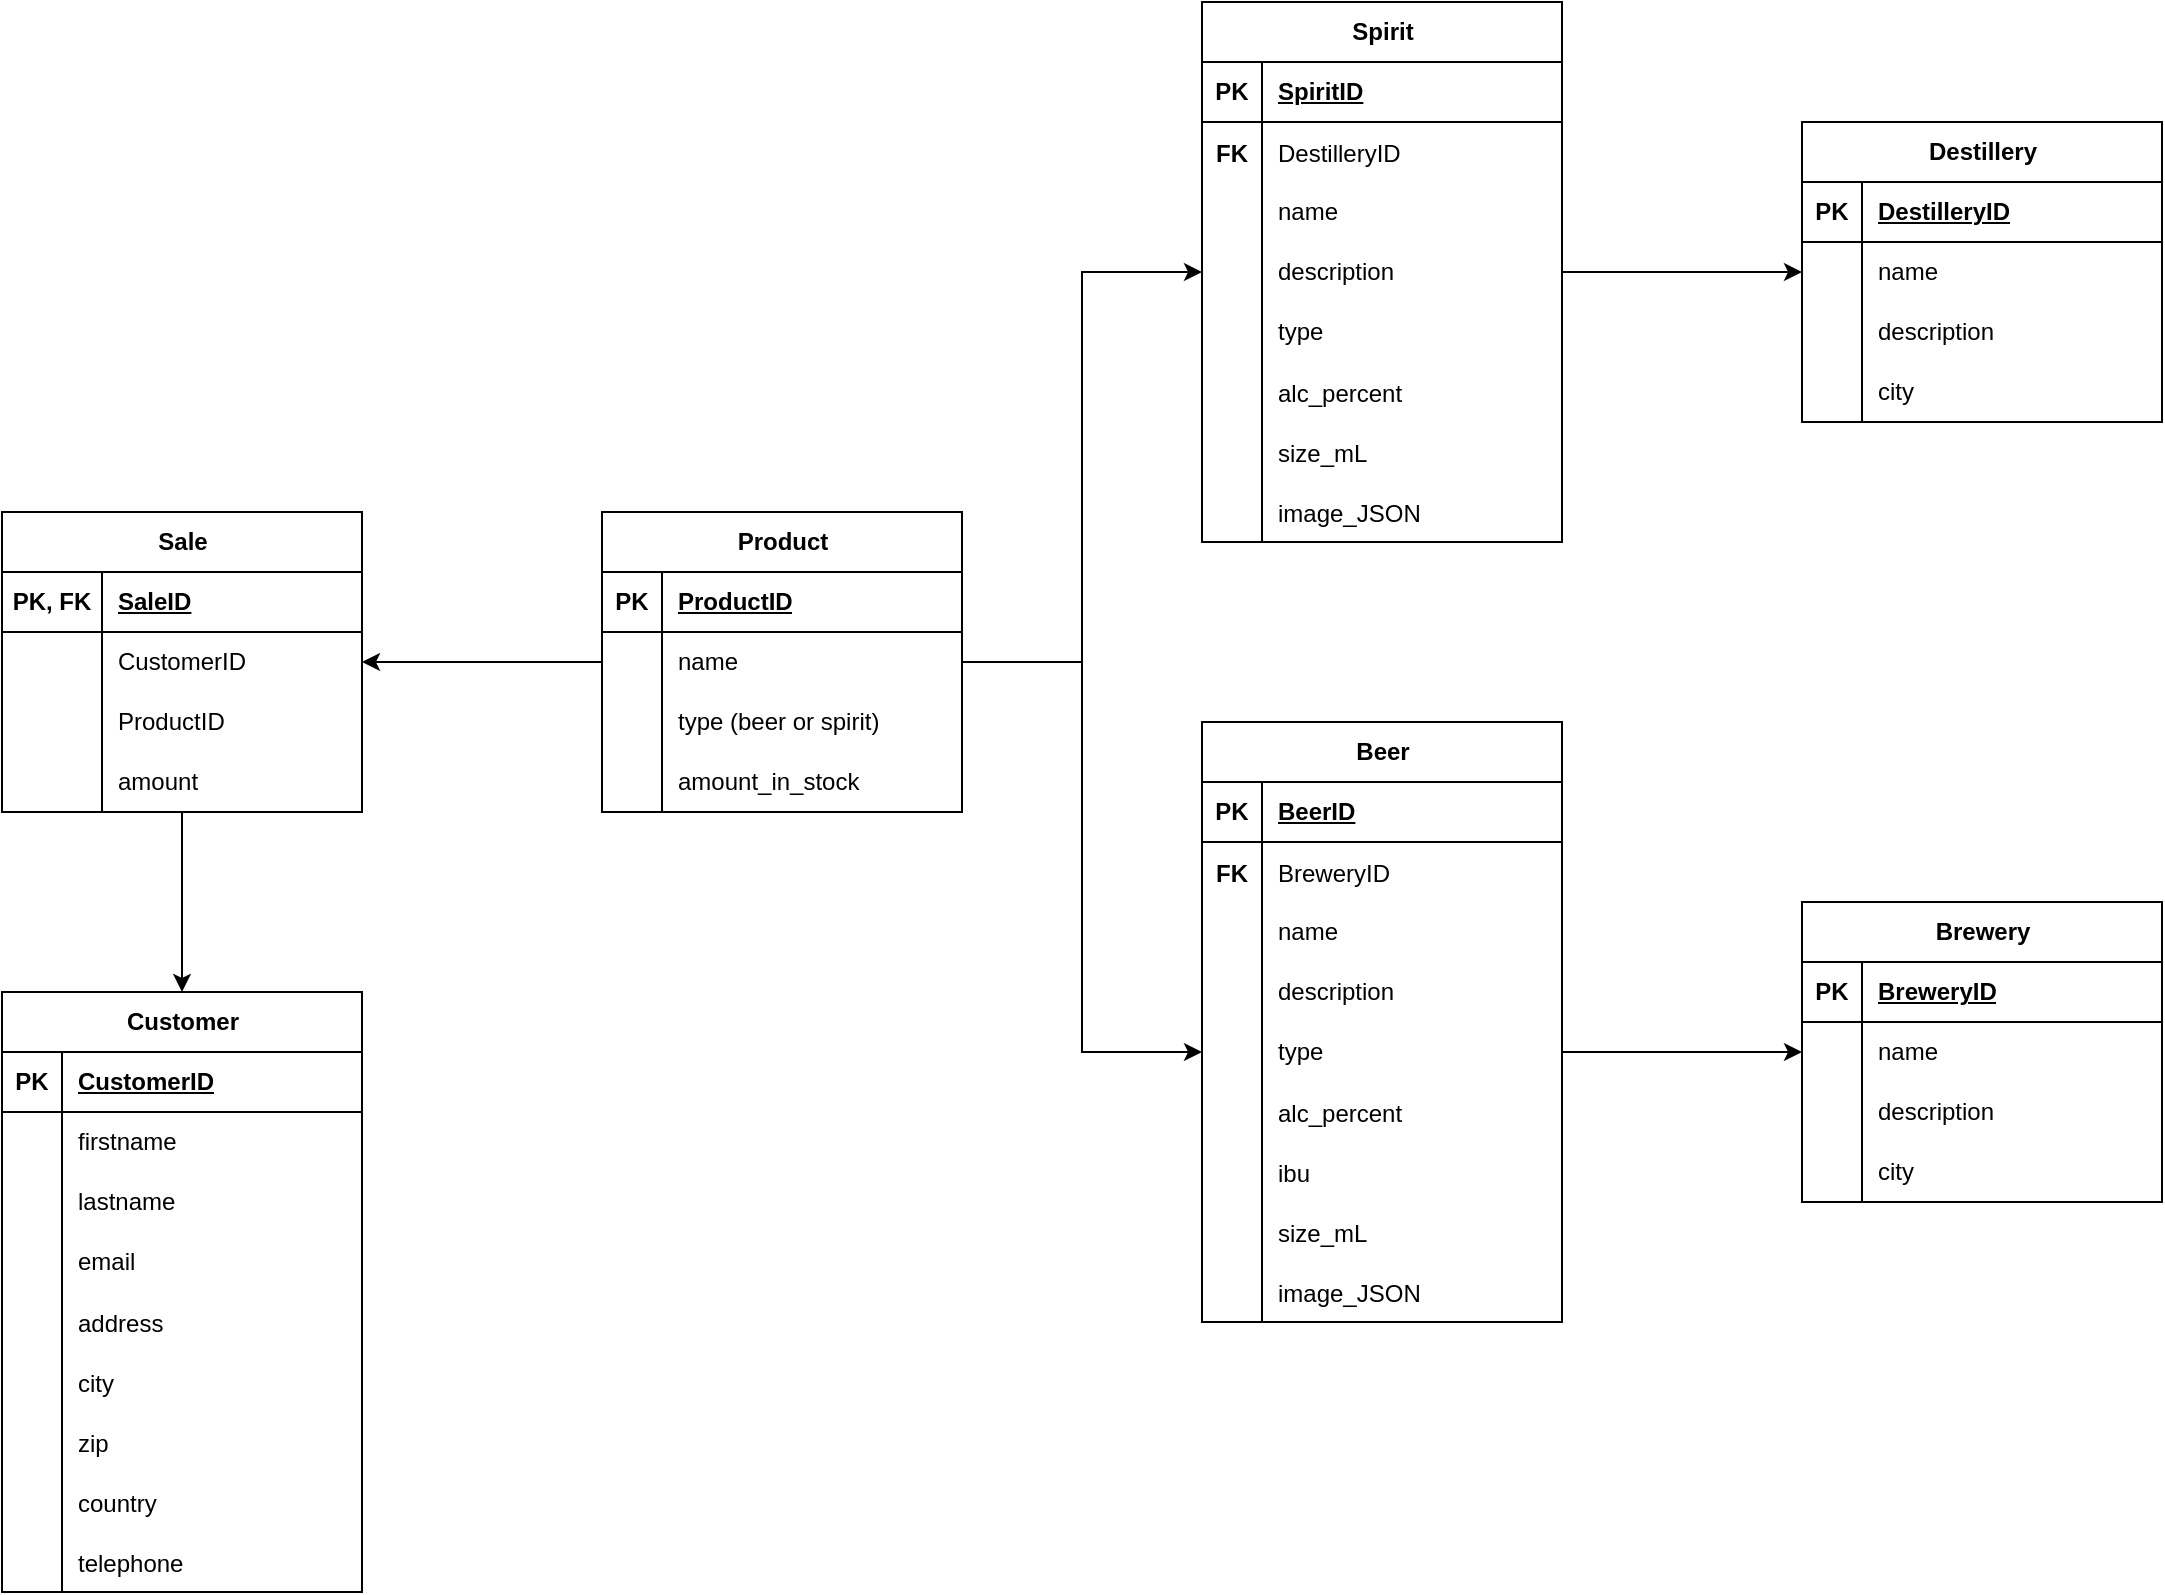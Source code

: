 <mxfile version="21.6.8" type="device">
  <diagram name="Page-1" id="y4YcjWBJs41Rf1asSdIb">
    <mxGraphModel dx="2058" dy="1180" grid="1" gridSize="10" guides="1" tooltips="1" connect="1" arrows="1" fold="1" page="1" pageScale="1" pageWidth="1200" pageHeight="1920" math="0" shadow="0">
      <root>
        <mxCell id="0" />
        <mxCell id="1" parent="0" />
        <mxCell id="dv6xKRU3wOFQYj6XDbfn-1" value="Beer" style="shape=table;startSize=30;container=1;collapsible=1;childLayout=tableLayout;fixedRows=1;rowLines=0;fontStyle=1;align=center;resizeLast=1;html=1;" vertex="1" parent="1">
          <mxGeometry x="680" y="625" width="180" height="300" as="geometry" />
        </mxCell>
        <mxCell id="dv6xKRU3wOFQYj6XDbfn-2" value="" style="shape=tableRow;horizontal=0;startSize=0;swimlaneHead=0;swimlaneBody=0;fillColor=none;collapsible=0;dropTarget=0;points=[[0,0.5],[1,0.5]];portConstraint=eastwest;top=0;left=0;right=0;bottom=1;shadow=0;rounded=0;" vertex="1" parent="dv6xKRU3wOFQYj6XDbfn-1">
          <mxGeometry y="30" width="180" height="30" as="geometry" />
        </mxCell>
        <mxCell id="dv6xKRU3wOFQYj6XDbfn-3" value="PK" style="shape=partialRectangle;connectable=0;fillColor=none;top=0;left=0;bottom=0;right=0;fontStyle=1;overflow=hidden;whiteSpace=wrap;html=1;" vertex="1" parent="dv6xKRU3wOFQYj6XDbfn-2">
          <mxGeometry width="30" height="30" as="geometry">
            <mxRectangle width="30" height="30" as="alternateBounds" />
          </mxGeometry>
        </mxCell>
        <mxCell id="dv6xKRU3wOFQYj6XDbfn-4" value="BeerID" style="shape=partialRectangle;connectable=0;fillColor=none;top=0;left=0;bottom=0;right=0;align=left;spacingLeft=6;fontStyle=5;overflow=hidden;whiteSpace=wrap;html=1;" vertex="1" parent="dv6xKRU3wOFQYj6XDbfn-2">
          <mxGeometry x="30" width="150" height="30" as="geometry">
            <mxRectangle width="150" height="30" as="alternateBounds" />
          </mxGeometry>
        </mxCell>
        <mxCell id="dv6xKRU3wOFQYj6XDbfn-14" value="" style="shape=tableRow;horizontal=0;startSize=0;swimlaneHead=0;swimlaneBody=0;fillColor=none;collapsible=0;dropTarget=0;points=[[0,0.5],[1,0.5]];portConstraint=eastwest;top=0;left=0;right=0;bottom=0;swimlaneLine=1;" vertex="1" parent="dv6xKRU3wOFQYj6XDbfn-1">
          <mxGeometry y="60" width="180" height="30" as="geometry" />
        </mxCell>
        <mxCell id="dv6xKRU3wOFQYj6XDbfn-15" value="FK" style="shape=partialRectangle;connectable=0;fillColor=none;top=0;left=0;bottom=0;right=0;editable=1;overflow=hidden;fontStyle=1;labelBorderColor=none;" vertex="1" parent="dv6xKRU3wOFQYj6XDbfn-14">
          <mxGeometry width="30" height="30" as="geometry">
            <mxRectangle width="30" height="30" as="alternateBounds" />
          </mxGeometry>
        </mxCell>
        <mxCell id="dv6xKRU3wOFQYj6XDbfn-16" value="BreweryID" style="shape=partialRectangle;connectable=0;fillColor=none;top=0;left=0;bottom=0;right=0;align=left;spacingLeft=6;overflow=hidden;" vertex="1" parent="dv6xKRU3wOFQYj6XDbfn-14">
          <mxGeometry x="30" width="150" height="30" as="geometry">
            <mxRectangle width="150" height="30" as="alternateBounds" />
          </mxGeometry>
        </mxCell>
        <mxCell id="dv6xKRU3wOFQYj6XDbfn-5" value="" style="shape=tableRow;horizontal=0;startSize=0;swimlaneHead=0;swimlaneBody=0;fillColor=none;collapsible=0;dropTarget=0;points=[[0,0.5],[1,0.5]];portConstraint=eastwest;top=0;left=0;right=0;bottom=0;" vertex="1" parent="dv6xKRU3wOFQYj6XDbfn-1">
          <mxGeometry y="90" width="180" height="30" as="geometry" />
        </mxCell>
        <mxCell id="dv6xKRU3wOFQYj6XDbfn-6" value="" style="shape=partialRectangle;connectable=0;fillColor=none;top=0;left=0;bottom=0;right=0;editable=1;overflow=hidden;whiteSpace=wrap;html=1;" vertex="1" parent="dv6xKRU3wOFQYj6XDbfn-5">
          <mxGeometry width="30" height="30" as="geometry">
            <mxRectangle width="30" height="30" as="alternateBounds" />
          </mxGeometry>
        </mxCell>
        <mxCell id="dv6xKRU3wOFQYj6XDbfn-7" value="name" style="shape=partialRectangle;connectable=0;fillColor=none;top=0;left=0;bottom=0;right=0;align=left;spacingLeft=6;overflow=hidden;whiteSpace=wrap;html=1;" vertex="1" parent="dv6xKRU3wOFQYj6XDbfn-5">
          <mxGeometry x="30" width="150" height="30" as="geometry">
            <mxRectangle width="150" height="30" as="alternateBounds" />
          </mxGeometry>
        </mxCell>
        <mxCell id="dv6xKRU3wOFQYj6XDbfn-8" value="" style="shape=tableRow;horizontal=0;startSize=0;swimlaneHead=0;swimlaneBody=0;fillColor=none;collapsible=0;dropTarget=0;points=[[0,0.5],[1,0.5]];portConstraint=eastwest;top=0;left=0;right=0;bottom=0;" vertex="1" parent="dv6xKRU3wOFQYj6XDbfn-1">
          <mxGeometry y="120" width="180" height="30" as="geometry" />
        </mxCell>
        <mxCell id="dv6xKRU3wOFQYj6XDbfn-9" value="" style="shape=partialRectangle;connectable=0;fillColor=none;top=0;left=0;bottom=0;right=0;editable=1;overflow=hidden;whiteSpace=wrap;html=1;" vertex="1" parent="dv6xKRU3wOFQYj6XDbfn-8">
          <mxGeometry width="30" height="30" as="geometry">
            <mxRectangle width="30" height="30" as="alternateBounds" />
          </mxGeometry>
        </mxCell>
        <mxCell id="dv6xKRU3wOFQYj6XDbfn-10" value="description" style="shape=partialRectangle;connectable=0;fillColor=none;top=0;left=0;bottom=0;right=0;align=left;spacingLeft=6;overflow=hidden;whiteSpace=wrap;html=1;" vertex="1" parent="dv6xKRU3wOFQYj6XDbfn-8">
          <mxGeometry x="30" width="150" height="30" as="geometry">
            <mxRectangle width="150" height="30" as="alternateBounds" />
          </mxGeometry>
        </mxCell>
        <mxCell id="dv6xKRU3wOFQYj6XDbfn-11" value="" style="shape=tableRow;horizontal=0;startSize=0;swimlaneHead=0;swimlaneBody=0;fillColor=none;collapsible=0;dropTarget=0;points=[[0,0.5],[1,0.5]];portConstraint=eastwest;top=0;left=0;right=0;bottom=0;" vertex="1" parent="dv6xKRU3wOFQYj6XDbfn-1">
          <mxGeometry y="150" width="180" height="30" as="geometry" />
        </mxCell>
        <mxCell id="dv6xKRU3wOFQYj6XDbfn-12" value="" style="shape=partialRectangle;connectable=0;fillColor=none;top=0;left=0;bottom=0;right=0;editable=1;overflow=hidden;whiteSpace=wrap;html=1;" vertex="1" parent="dv6xKRU3wOFQYj6XDbfn-11">
          <mxGeometry width="30" height="30" as="geometry">
            <mxRectangle width="30" height="30" as="alternateBounds" />
          </mxGeometry>
        </mxCell>
        <mxCell id="dv6xKRU3wOFQYj6XDbfn-13" value="type" style="shape=partialRectangle;connectable=0;fillColor=none;top=0;left=0;bottom=0;right=0;align=left;spacingLeft=6;overflow=hidden;whiteSpace=wrap;html=1;" vertex="1" parent="dv6xKRU3wOFQYj6XDbfn-11">
          <mxGeometry x="30" width="150" height="30" as="geometry">
            <mxRectangle width="150" height="30" as="alternateBounds" />
          </mxGeometry>
        </mxCell>
        <mxCell id="dv6xKRU3wOFQYj6XDbfn-21" value="" style="shape=tableRow;horizontal=0;startSize=0;swimlaneHead=0;swimlaneBody=0;fillColor=none;collapsible=0;dropTarget=0;points=[[0,0.5],[1,0.5]];portConstraint=eastwest;top=0;left=0;right=0;bottom=0;" vertex="1" parent="dv6xKRU3wOFQYj6XDbfn-1">
          <mxGeometry y="180" width="180" height="30" as="geometry" />
        </mxCell>
        <mxCell id="dv6xKRU3wOFQYj6XDbfn-22" value="" style="shape=partialRectangle;connectable=0;fillColor=none;top=0;left=0;bottom=0;right=0;editable=1;overflow=hidden;" vertex="1" parent="dv6xKRU3wOFQYj6XDbfn-21">
          <mxGeometry width="30" height="30" as="geometry">
            <mxRectangle width="30" height="30" as="alternateBounds" />
          </mxGeometry>
        </mxCell>
        <mxCell id="dv6xKRU3wOFQYj6XDbfn-23" value="alc_percent" style="shape=partialRectangle;connectable=0;fillColor=none;top=0;left=0;bottom=0;right=0;align=left;spacingLeft=6;overflow=hidden;" vertex="1" parent="dv6xKRU3wOFQYj6XDbfn-21">
          <mxGeometry x="30" width="150" height="30" as="geometry">
            <mxRectangle width="150" height="30" as="alternateBounds" />
          </mxGeometry>
        </mxCell>
        <mxCell id="dv6xKRU3wOFQYj6XDbfn-24" value="" style="shape=tableRow;horizontal=0;startSize=0;swimlaneHead=0;swimlaneBody=0;fillColor=none;collapsible=0;dropTarget=0;points=[[0,0.5],[1,0.5]];portConstraint=eastwest;top=0;left=0;right=0;bottom=0;" vertex="1" parent="dv6xKRU3wOFQYj6XDbfn-1">
          <mxGeometry y="210" width="180" height="30" as="geometry" />
        </mxCell>
        <mxCell id="dv6xKRU3wOFQYj6XDbfn-25" value="" style="shape=partialRectangle;connectable=0;fillColor=none;top=0;left=0;bottom=0;right=0;editable=1;overflow=hidden;" vertex="1" parent="dv6xKRU3wOFQYj6XDbfn-24">
          <mxGeometry width="30" height="30" as="geometry">
            <mxRectangle width="30" height="30" as="alternateBounds" />
          </mxGeometry>
        </mxCell>
        <mxCell id="dv6xKRU3wOFQYj6XDbfn-26" value="ibu" style="shape=partialRectangle;connectable=0;fillColor=none;top=0;left=0;bottom=0;right=0;align=left;spacingLeft=6;overflow=hidden;" vertex="1" parent="dv6xKRU3wOFQYj6XDbfn-24">
          <mxGeometry x="30" width="150" height="30" as="geometry">
            <mxRectangle width="150" height="30" as="alternateBounds" />
          </mxGeometry>
        </mxCell>
        <mxCell id="dv6xKRU3wOFQYj6XDbfn-27" value="" style="shape=tableRow;horizontal=0;startSize=0;swimlaneHead=0;swimlaneBody=0;fillColor=none;collapsible=0;dropTarget=0;points=[[0,0.5],[1,0.5]];portConstraint=eastwest;top=0;left=0;right=0;bottom=0;" vertex="1" parent="dv6xKRU3wOFQYj6XDbfn-1">
          <mxGeometry y="240" width="180" height="30" as="geometry" />
        </mxCell>
        <mxCell id="dv6xKRU3wOFQYj6XDbfn-28" value="" style="shape=partialRectangle;connectable=0;fillColor=none;top=0;left=0;bottom=0;right=0;editable=1;overflow=hidden;" vertex="1" parent="dv6xKRU3wOFQYj6XDbfn-27">
          <mxGeometry width="30" height="30" as="geometry">
            <mxRectangle width="30" height="30" as="alternateBounds" />
          </mxGeometry>
        </mxCell>
        <mxCell id="dv6xKRU3wOFQYj6XDbfn-29" value="size_mL" style="shape=partialRectangle;connectable=0;fillColor=none;top=0;left=0;bottom=0;right=0;align=left;spacingLeft=6;overflow=hidden;" vertex="1" parent="dv6xKRU3wOFQYj6XDbfn-27">
          <mxGeometry x="30" width="150" height="30" as="geometry">
            <mxRectangle width="150" height="30" as="alternateBounds" />
          </mxGeometry>
        </mxCell>
        <mxCell id="dv6xKRU3wOFQYj6XDbfn-30" value="" style="shape=tableRow;horizontal=0;startSize=0;swimlaneHead=0;swimlaneBody=0;fillColor=none;collapsible=0;dropTarget=0;points=[[0,0.5],[1,0.5]];portConstraint=eastwest;top=0;left=0;right=0;bottom=0;" vertex="1" parent="dv6xKRU3wOFQYj6XDbfn-1">
          <mxGeometry y="270" width="180" height="30" as="geometry" />
        </mxCell>
        <mxCell id="dv6xKRU3wOFQYj6XDbfn-31" value="" style="shape=partialRectangle;connectable=0;fillColor=none;top=0;left=0;bottom=0;right=0;editable=1;overflow=hidden;" vertex="1" parent="dv6xKRU3wOFQYj6XDbfn-30">
          <mxGeometry width="30" height="30" as="geometry">
            <mxRectangle width="30" height="30" as="alternateBounds" />
          </mxGeometry>
        </mxCell>
        <mxCell id="dv6xKRU3wOFQYj6XDbfn-32" value="image_JSON" style="shape=partialRectangle;connectable=0;fillColor=none;top=0;left=0;bottom=0;right=0;align=left;spacingLeft=6;overflow=hidden;" vertex="1" parent="dv6xKRU3wOFQYj6XDbfn-30">
          <mxGeometry x="30" width="150" height="30" as="geometry">
            <mxRectangle width="150" height="30" as="alternateBounds" />
          </mxGeometry>
        </mxCell>
        <mxCell id="dv6xKRU3wOFQYj6XDbfn-33" value="Brewery" style="shape=table;startSize=30;container=1;collapsible=1;childLayout=tableLayout;fixedRows=1;rowLines=0;fontStyle=1;align=center;resizeLast=1;html=1;" vertex="1" parent="1">
          <mxGeometry x="980" y="715" width="180" height="150" as="geometry" />
        </mxCell>
        <mxCell id="dv6xKRU3wOFQYj6XDbfn-34" value="" style="shape=tableRow;horizontal=0;startSize=0;swimlaneHead=0;swimlaneBody=0;fillColor=none;collapsible=0;dropTarget=0;points=[[0,0.5],[1,0.5]];portConstraint=eastwest;top=0;left=0;right=0;bottom=1;" vertex="1" parent="dv6xKRU3wOFQYj6XDbfn-33">
          <mxGeometry y="30" width="180" height="30" as="geometry" />
        </mxCell>
        <mxCell id="dv6xKRU3wOFQYj6XDbfn-35" value="PK" style="shape=partialRectangle;connectable=0;fillColor=none;top=0;left=0;bottom=0;right=0;fontStyle=1;overflow=hidden;whiteSpace=wrap;html=1;" vertex="1" parent="dv6xKRU3wOFQYj6XDbfn-34">
          <mxGeometry width="30" height="30" as="geometry">
            <mxRectangle width="30" height="30" as="alternateBounds" />
          </mxGeometry>
        </mxCell>
        <mxCell id="dv6xKRU3wOFQYj6XDbfn-36" value="BreweryID" style="shape=partialRectangle;connectable=0;fillColor=none;top=0;left=0;bottom=0;right=0;align=left;spacingLeft=6;fontStyle=5;overflow=hidden;whiteSpace=wrap;html=1;" vertex="1" parent="dv6xKRU3wOFQYj6XDbfn-34">
          <mxGeometry x="30" width="150" height="30" as="geometry">
            <mxRectangle width="150" height="30" as="alternateBounds" />
          </mxGeometry>
        </mxCell>
        <mxCell id="dv6xKRU3wOFQYj6XDbfn-37" value="" style="shape=tableRow;horizontal=0;startSize=0;swimlaneHead=0;swimlaneBody=0;fillColor=none;collapsible=0;dropTarget=0;points=[[0,0.5],[1,0.5]];portConstraint=eastwest;top=0;left=0;right=0;bottom=0;" vertex="1" parent="dv6xKRU3wOFQYj6XDbfn-33">
          <mxGeometry y="60" width="180" height="30" as="geometry" />
        </mxCell>
        <mxCell id="dv6xKRU3wOFQYj6XDbfn-38" value="" style="shape=partialRectangle;connectable=0;fillColor=none;top=0;left=0;bottom=0;right=0;editable=1;overflow=hidden;whiteSpace=wrap;html=1;" vertex="1" parent="dv6xKRU3wOFQYj6XDbfn-37">
          <mxGeometry width="30" height="30" as="geometry">
            <mxRectangle width="30" height="30" as="alternateBounds" />
          </mxGeometry>
        </mxCell>
        <mxCell id="dv6xKRU3wOFQYj6XDbfn-39" value="name" style="shape=partialRectangle;connectable=0;fillColor=none;top=0;left=0;bottom=0;right=0;align=left;spacingLeft=6;overflow=hidden;whiteSpace=wrap;html=1;" vertex="1" parent="dv6xKRU3wOFQYj6XDbfn-37">
          <mxGeometry x="30" width="150" height="30" as="geometry">
            <mxRectangle width="150" height="30" as="alternateBounds" />
          </mxGeometry>
        </mxCell>
        <mxCell id="dv6xKRU3wOFQYj6XDbfn-40" value="" style="shape=tableRow;horizontal=0;startSize=0;swimlaneHead=0;swimlaneBody=0;fillColor=none;collapsible=0;dropTarget=0;points=[[0,0.5],[1,0.5]];portConstraint=eastwest;top=0;left=0;right=0;bottom=0;" vertex="1" parent="dv6xKRU3wOFQYj6XDbfn-33">
          <mxGeometry y="90" width="180" height="30" as="geometry" />
        </mxCell>
        <mxCell id="dv6xKRU3wOFQYj6XDbfn-41" value="" style="shape=partialRectangle;connectable=0;fillColor=none;top=0;left=0;bottom=0;right=0;editable=1;overflow=hidden;whiteSpace=wrap;html=1;" vertex="1" parent="dv6xKRU3wOFQYj6XDbfn-40">
          <mxGeometry width="30" height="30" as="geometry">
            <mxRectangle width="30" height="30" as="alternateBounds" />
          </mxGeometry>
        </mxCell>
        <mxCell id="dv6xKRU3wOFQYj6XDbfn-42" value="description" style="shape=partialRectangle;connectable=0;fillColor=none;top=0;left=0;bottom=0;right=0;align=left;spacingLeft=6;overflow=hidden;whiteSpace=wrap;html=1;" vertex="1" parent="dv6xKRU3wOFQYj6XDbfn-40">
          <mxGeometry x="30" width="150" height="30" as="geometry">
            <mxRectangle width="150" height="30" as="alternateBounds" />
          </mxGeometry>
        </mxCell>
        <mxCell id="dv6xKRU3wOFQYj6XDbfn-43" value="" style="shape=tableRow;horizontal=0;startSize=0;swimlaneHead=0;swimlaneBody=0;fillColor=none;collapsible=0;dropTarget=0;points=[[0,0.5],[1,0.5]];portConstraint=eastwest;top=0;left=0;right=0;bottom=0;" vertex="1" parent="dv6xKRU3wOFQYj6XDbfn-33">
          <mxGeometry y="120" width="180" height="30" as="geometry" />
        </mxCell>
        <mxCell id="dv6xKRU3wOFQYj6XDbfn-44" value="" style="shape=partialRectangle;connectable=0;fillColor=none;top=0;left=0;bottom=0;right=0;editable=1;overflow=hidden;whiteSpace=wrap;html=1;" vertex="1" parent="dv6xKRU3wOFQYj6XDbfn-43">
          <mxGeometry width="30" height="30" as="geometry">
            <mxRectangle width="30" height="30" as="alternateBounds" />
          </mxGeometry>
        </mxCell>
        <mxCell id="dv6xKRU3wOFQYj6XDbfn-45" value="city" style="shape=partialRectangle;connectable=0;fillColor=none;top=0;left=0;bottom=0;right=0;align=left;spacingLeft=6;overflow=hidden;whiteSpace=wrap;html=1;" vertex="1" parent="dv6xKRU3wOFQYj6XDbfn-43">
          <mxGeometry x="30" width="150" height="30" as="geometry">
            <mxRectangle width="150" height="30" as="alternateBounds" />
          </mxGeometry>
        </mxCell>
        <mxCell id="dv6xKRU3wOFQYj6XDbfn-72" value="Customer" style="shape=table;startSize=30;container=1;collapsible=1;childLayout=tableLayout;fixedRows=1;rowLines=0;fontStyle=1;align=center;resizeLast=1;html=1;" vertex="1" parent="1">
          <mxGeometry x="80" y="760" width="180" height="300" as="geometry" />
        </mxCell>
        <mxCell id="dv6xKRU3wOFQYj6XDbfn-73" value="" style="shape=tableRow;horizontal=0;startSize=0;swimlaneHead=0;swimlaneBody=0;fillColor=none;collapsible=0;dropTarget=0;points=[[0,0.5],[1,0.5]];portConstraint=eastwest;top=0;left=0;right=0;bottom=1;" vertex="1" parent="dv6xKRU3wOFQYj6XDbfn-72">
          <mxGeometry y="30" width="180" height="30" as="geometry" />
        </mxCell>
        <mxCell id="dv6xKRU3wOFQYj6XDbfn-74" value="PK" style="shape=partialRectangle;connectable=0;fillColor=none;top=0;left=0;bottom=0;right=0;fontStyle=1;overflow=hidden;whiteSpace=wrap;html=1;" vertex="1" parent="dv6xKRU3wOFQYj6XDbfn-73">
          <mxGeometry width="30" height="30" as="geometry">
            <mxRectangle width="30" height="30" as="alternateBounds" />
          </mxGeometry>
        </mxCell>
        <mxCell id="dv6xKRU3wOFQYj6XDbfn-75" value="CustomerID" style="shape=partialRectangle;connectable=0;fillColor=none;top=0;left=0;bottom=0;right=0;align=left;spacingLeft=6;fontStyle=5;overflow=hidden;whiteSpace=wrap;html=1;" vertex="1" parent="dv6xKRU3wOFQYj6XDbfn-73">
          <mxGeometry x="30" width="150" height="30" as="geometry">
            <mxRectangle width="150" height="30" as="alternateBounds" />
          </mxGeometry>
        </mxCell>
        <mxCell id="dv6xKRU3wOFQYj6XDbfn-76" value="" style="shape=tableRow;horizontal=0;startSize=0;swimlaneHead=0;swimlaneBody=0;fillColor=none;collapsible=0;dropTarget=0;points=[[0,0.5],[1,0.5]];portConstraint=eastwest;top=0;left=0;right=0;bottom=0;" vertex="1" parent="dv6xKRU3wOFQYj6XDbfn-72">
          <mxGeometry y="60" width="180" height="30" as="geometry" />
        </mxCell>
        <mxCell id="dv6xKRU3wOFQYj6XDbfn-77" value="" style="shape=partialRectangle;connectable=0;fillColor=none;top=0;left=0;bottom=0;right=0;editable=1;overflow=hidden;whiteSpace=wrap;html=1;" vertex="1" parent="dv6xKRU3wOFQYj6XDbfn-76">
          <mxGeometry width="30" height="30" as="geometry">
            <mxRectangle width="30" height="30" as="alternateBounds" />
          </mxGeometry>
        </mxCell>
        <mxCell id="dv6xKRU3wOFQYj6XDbfn-78" value="firstname" style="shape=partialRectangle;connectable=0;fillColor=none;top=0;left=0;bottom=0;right=0;align=left;spacingLeft=6;overflow=hidden;whiteSpace=wrap;html=1;" vertex="1" parent="dv6xKRU3wOFQYj6XDbfn-76">
          <mxGeometry x="30" width="150" height="30" as="geometry">
            <mxRectangle width="150" height="30" as="alternateBounds" />
          </mxGeometry>
        </mxCell>
        <mxCell id="dv6xKRU3wOFQYj6XDbfn-79" value="" style="shape=tableRow;horizontal=0;startSize=0;swimlaneHead=0;swimlaneBody=0;fillColor=none;collapsible=0;dropTarget=0;points=[[0,0.5],[1,0.5]];portConstraint=eastwest;top=0;left=0;right=0;bottom=0;" vertex="1" parent="dv6xKRU3wOFQYj6XDbfn-72">
          <mxGeometry y="90" width="180" height="30" as="geometry" />
        </mxCell>
        <mxCell id="dv6xKRU3wOFQYj6XDbfn-80" value="" style="shape=partialRectangle;connectable=0;fillColor=none;top=0;left=0;bottom=0;right=0;editable=1;overflow=hidden;whiteSpace=wrap;html=1;" vertex="1" parent="dv6xKRU3wOFQYj6XDbfn-79">
          <mxGeometry width="30" height="30" as="geometry">
            <mxRectangle width="30" height="30" as="alternateBounds" />
          </mxGeometry>
        </mxCell>
        <mxCell id="dv6xKRU3wOFQYj6XDbfn-81" value="lastname" style="shape=partialRectangle;connectable=0;fillColor=none;top=0;left=0;bottom=0;right=0;align=left;spacingLeft=6;overflow=hidden;whiteSpace=wrap;html=1;" vertex="1" parent="dv6xKRU3wOFQYj6XDbfn-79">
          <mxGeometry x="30" width="150" height="30" as="geometry">
            <mxRectangle width="150" height="30" as="alternateBounds" />
          </mxGeometry>
        </mxCell>
        <mxCell id="dv6xKRU3wOFQYj6XDbfn-82" value="" style="shape=tableRow;horizontal=0;startSize=0;swimlaneHead=0;swimlaneBody=0;fillColor=none;collapsible=0;dropTarget=0;points=[[0,0.5],[1,0.5]];portConstraint=eastwest;top=0;left=0;right=0;bottom=0;" vertex="1" parent="dv6xKRU3wOFQYj6XDbfn-72">
          <mxGeometry y="120" width="180" height="30" as="geometry" />
        </mxCell>
        <mxCell id="dv6xKRU3wOFQYj6XDbfn-83" value="" style="shape=partialRectangle;connectable=0;fillColor=none;top=0;left=0;bottom=0;right=0;editable=1;overflow=hidden;whiteSpace=wrap;html=1;" vertex="1" parent="dv6xKRU3wOFQYj6XDbfn-82">
          <mxGeometry width="30" height="30" as="geometry">
            <mxRectangle width="30" height="30" as="alternateBounds" />
          </mxGeometry>
        </mxCell>
        <mxCell id="dv6xKRU3wOFQYj6XDbfn-84" value="email" style="shape=partialRectangle;connectable=0;fillColor=none;top=0;left=0;bottom=0;right=0;align=left;spacingLeft=6;overflow=hidden;whiteSpace=wrap;html=1;" vertex="1" parent="dv6xKRU3wOFQYj6XDbfn-82">
          <mxGeometry x="30" width="150" height="30" as="geometry">
            <mxRectangle width="150" height="30" as="alternateBounds" />
          </mxGeometry>
        </mxCell>
        <mxCell id="dv6xKRU3wOFQYj6XDbfn-86" value="" style="shape=tableRow;horizontal=0;startSize=0;swimlaneHead=0;swimlaneBody=0;fillColor=none;collapsible=0;dropTarget=0;points=[[0,0.5],[1,0.5]];portConstraint=eastwest;top=0;left=0;right=0;bottom=0;" vertex="1" parent="dv6xKRU3wOFQYj6XDbfn-72">
          <mxGeometry y="150" width="180" height="30" as="geometry" />
        </mxCell>
        <mxCell id="dv6xKRU3wOFQYj6XDbfn-87" value="" style="shape=partialRectangle;connectable=0;fillColor=none;top=0;left=0;bottom=0;right=0;editable=1;overflow=hidden;" vertex="1" parent="dv6xKRU3wOFQYj6XDbfn-86">
          <mxGeometry width="30" height="30" as="geometry">
            <mxRectangle width="30" height="30" as="alternateBounds" />
          </mxGeometry>
        </mxCell>
        <mxCell id="dv6xKRU3wOFQYj6XDbfn-88" value="address" style="shape=partialRectangle;connectable=0;fillColor=none;top=0;left=0;bottom=0;right=0;align=left;spacingLeft=6;overflow=hidden;" vertex="1" parent="dv6xKRU3wOFQYj6XDbfn-86">
          <mxGeometry x="30" width="150" height="30" as="geometry">
            <mxRectangle width="150" height="30" as="alternateBounds" />
          </mxGeometry>
        </mxCell>
        <mxCell id="dv6xKRU3wOFQYj6XDbfn-89" value="" style="shape=tableRow;horizontal=0;startSize=0;swimlaneHead=0;swimlaneBody=0;fillColor=none;collapsible=0;dropTarget=0;points=[[0,0.5],[1,0.5]];portConstraint=eastwest;top=0;left=0;right=0;bottom=0;" vertex="1" parent="dv6xKRU3wOFQYj6XDbfn-72">
          <mxGeometry y="180" width="180" height="30" as="geometry" />
        </mxCell>
        <mxCell id="dv6xKRU3wOFQYj6XDbfn-90" value="" style="shape=partialRectangle;connectable=0;fillColor=none;top=0;left=0;bottom=0;right=0;editable=1;overflow=hidden;" vertex="1" parent="dv6xKRU3wOFQYj6XDbfn-89">
          <mxGeometry width="30" height="30" as="geometry">
            <mxRectangle width="30" height="30" as="alternateBounds" />
          </mxGeometry>
        </mxCell>
        <mxCell id="dv6xKRU3wOFQYj6XDbfn-91" value="city" style="shape=partialRectangle;connectable=0;fillColor=none;top=0;left=0;bottom=0;right=0;align=left;spacingLeft=6;overflow=hidden;" vertex="1" parent="dv6xKRU3wOFQYj6XDbfn-89">
          <mxGeometry x="30" width="150" height="30" as="geometry">
            <mxRectangle width="150" height="30" as="alternateBounds" />
          </mxGeometry>
        </mxCell>
        <mxCell id="dv6xKRU3wOFQYj6XDbfn-92" value="" style="shape=tableRow;horizontal=0;startSize=0;swimlaneHead=0;swimlaneBody=0;fillColor=none;collapsible=0;dropTarget=0;points=[[0,0.5],[1,0.5]];portConstraint=eastwest;top=0;left=0;right=0;bottom=0;" vertex="1" parent="dv6xKRU3wOFQYj6XDbfn-72">
          <mxGeometry y="210" width="180" height="30" as="geometry" />
        </mxCell>
        <mxCell id="dv6xKRU3wOFQYj6XDbfn-93" value="" style="shape=partialRectangle;connectable=0;fillColor=none;top=0;left=0;bottom=0;right=0;editable=1;overflow=hidden;" vertex="1" parent="dv6xKRU3wOFQYj6XDbfn-92">
          <mxGeometry width="30" height="30" as="geometry">
            <mxRectangle width="30" height="30" as="alternateBounds" />
          </mxGeometry>
        </mxCell>
        <mxCell id="dv6xKRU3wOFQYj6XDbfn-94" value="zip" style="shape=partialRectangle;connectable=0;fillColor=none;top=0;left=0;bottom=0;right=0;align=left;spacingLeft=6;overflow=hidden;" vertex="1" parent="dv6xKRU3wOFQYj6XDbfn-92">
          <mxGeometry x="30" width="150" height="30" as="geometry">
            <mxRectangle width="150" height="30" as="alternateBounds" />
          </mxGeometry>
        </mxCell>
        <mxCell id="dv6xKRU3wOFQYj6XDbfn-95" value="" style="shape=tableRow;horizontal=0;startSize=0;swimlaneHead=0;swimlaneBody=0;fillColor=none;collapsible=0;dropTarget=0;points=[[0,0.5],[1,0.5]];portConstraint=eastwest;top=0;left=0;right=0;bottom=0;" vertex="1" parent="dv6xKRU3wOFQYj6XDbfn-72">
          <mxGeometry y="240" width="180" height="30" as="geometry" />
        </mxCell>
        <mxCell id="dv6xKRU3wOFQYj6XDbfn-96" value="" style="shape=partialRectangle;connectable=0;fillColor=none;top=0;left=0;bottom=0;right=0;editable=1;overflow=hidden;" vertex="1" parent="dv6xKRU3wOFQYj6XDbfn-95">
          <mxGeometry width="30" height="30" as="geometry">
            <mxRectangle width="30" height="30" as="alternateBounds" />
          </mxGeometry>
        </mxCell>
        <mxCell id="dv6xKRU3wOFQYj6XDbfn-97" value="country" style="shape=partialRectangle;connectable=0;fillColor=none;top=0;left=0;bottom=0;right=0;align=left;spacingLeft=6;overflow=hidden;" vertex="1" parent="dv6xKRU3wOFQYj6XDbfn-95">
          <mxGeometry x="30" width="150" height="30" as="geometry">
            <mxRectangle width="150" height="30" as="alternateBounds" />
          </mxGeometry>
        </mxCell>
        <mxCell id="dv6xKRU3wOFQYj6XDbfn-98" value="" style="shape=tableRow;horizontal=0;startSize=0;swimlaneHead=0;swimlaneBody=0;fillColor=none;collapsible=0;dropTarget=0;points=[[0,0.5],[1,0.5]];portConstraint=eastwest;top=0;left=0;right=0;bottom=0;" vertex="1" parent="dv6xKRU3wOFQYj6XDbfn-72">
          <mxGeometry y="270" width="180" height="30" as="geometry" />
        </mxCell>
        <mxCell id="dv6xKRU3wOFQYj6XDbfn-99" value="" style="shape=partialRectangle;connectable=0;fillColor=none;top=0;left=0;bottom=0;right=0;editable=1;overflow=hidden;" vertex="1" parent="dv6xKRU3wOFQYj6XDbfn-98">
          <mxGeometry width="30" height="30" as="geometry">
            <mxRectangle width="30" height="30" as="alternateBounds" />
          </mxGeometry>
        </mxCell>
        <mxCell id="dv6xKRU3wOFQYj6XDbfn-100" value="telephone" style="shape=partialRectangle;connectable=0;fillColor=none;top=0;left=0;bottom=0;right=0;align=left;spacingLeft=6;overflow=hidden;" vertex="1" parent="dv6xKRU3wOFQYj6XDbfn-98">
          <mxGeometry x="30" width="150" height="30" as="geometry">
            <mxRectangle width="150" height="30" as="alternateBounds" />
          </mxGeometry>
        </mxCell>
        <mxCell id="dv6xKRU3wOFQYj6XDbfn-202" style="edgeStyle=orthogonalEdgeStyle;rounded=0;orthogonalLoop=1;jettySize=auto;html=1;" edge="1" parent="1" source="dv6xKRU3wOFQYj6XDbfn-114" target="dv6xKRU3wOFQYj6XDbfn-72">
          <mxGeometry relative="1" as="geometry" />
        </mxCell>
        <mxCell id="dv6xKRU3wOFQYj6XDbfn-114" value="Sale" style="shape=table;startSize=30;container=1;collapsible=1;childLayout=tableLayout;fixedRows=1;rowLines=0;fontStyle=1;align=center;resizeLast=1;html=1;" vertex="1" parent="1">
          <mxGeometry x="80" y="520" width="180" height="150" as="geometry" />
        </mxCell>
        <mxCell id="dv6xKRU3wOFQYj6XDbfn-115" value="" style="shape=tableRow;horizontal=0;startSize=0;swimlaneHead=0;swimlaneBody=0;fillColor=none;collapsible=0;dropTarget=0;points=[[0,0.5],[1,0.5]];portConstraint=eastwest;top=0;left=0;right=0;bottom=1;" vertex="1" parent="dv6xKRU3wOFQYj6XDbfn-114">
          <mxGeometry y="30" width="180" height="30" as="geometry" />
        </mxCell>
        <mxCell id="dv6xKRU3wOFQYj6XDbfn-116" value="PK, FK" style="shape=partialRectangle;connectable=0;fillColor=none;top=0;left=0;bottom=0;right=0;fontStyle=1;overflow=hidden;whiteSpace=wrap;html=1;" vertex="1" parent="dv6xKRU3wOFQYj6XDbfn-115">
          <mxGeometry width="50" height="30" as="geometry">
            <mxRectangle width="50" height="30" as="alternateBounds" />
          </mxGeometry>
        </mxCell>
        <mxCell id="dv6xKRU3wOFQYj6XDbfn-117" value="SaleID" style="shape=partialRectangle;connectable=0;fillColor=none;top=0;left=0;bottom=0;right=0;align=left;spacingLeft=6;fontStyle=5;overflow=hidden;whiteSpace=wrap;html=1;" vertex="1" parent="dv6xKRU3wOFQYj6XDbfn-115">
          <mxGeometry x="50" width="130" height="30" as="geometry">
            <mxRectangle width="130" height="30" as="alternateBounds" />
          </mxGeometry>
        </mxCell>
        <mxCell id="dv6xKRU3wOFQYj6XDbfn-118" value="" style="shape=tableRow;horizontal=0;startSize=0;swimlaneHead=0;swimlaneBody=0;fillColor=none;collapsible=0;dropTarget=0;points=[[0,0.5],[1,0.5]];portConstraint=eastwest;top=0;left=0;right=0;bottom=0;" vertex="1" parent="dv6xKRU3wOFQYj6XDbfn-114">
          <mxGeometry y="60" width="180" height="30" as="geometry" />
        </mxCell>
        <mxCell id="dv6xKRU3wOFQYj6XDbfn-119" value="" style="shape=partialRectangle;connectable=0;fillColor=none;top=0;left=0;bottom=0;right=0;editable=1;overflow=hidden;whiteSpace=wrap;html=1;" vertex="1" parent="dv6xKRU3wOFQYj6XDbfn-118">
          <mxGeometry width="50" height="30" as="geometry">
            <mxRectangle width="50" height="30" as="alternateBounds" />
          </mxGeometry>
        </mxCell>
        <mxCell id="dv6xKRU3wOFQYj6XDbfn-120" value="CustomerID" style="shape=partialRectangle;connectable=0;fillColor=none;top=0;left=0;bottom=0;right=0;align=left;spacingLeft=6;overflow=hidden;whiteSpace=wrap;html=1;" vertex="1" parent="dv6xKRU3wOFQYj6XDbfn-118">
          <mxGeometry x="50" width="130" height="30" as="geometry">
            <mxRectangle width="130" height="30" as="alternateBounds" />
          </mxGeometry>
        </mxCell>
        <mxCell id="dv6xKRU3wOFQYj6XDbfn-121" value="" style="shape=tableRow;horizontal=0;startSize=0;swimlaneHead=0;swimlaneBody=0;fillColor=none;collapsible=0;dropTarget=0;points=[[0,0.5],[1,0.5]];portConstraint=eastwest;top=0;left=0;right=0;bottom=0;" vertex="1" parent="dv6xKRU3wOFQYj6XDbfn-114">
          <mxGeometry y="90" width="180" height="30" as="geometry" />
        </mxCell>
        <mxCell id="dv6xKRU3wOFQYj6XDbfn-122" value="" style="shape=partialRectangle;connectable=0;fillColor=none;top=0;left=0;bottom=0;right=0;editable=1;overflow=hidden;whiteSpace=wrap;html=1;" vertex="1" parent="dv6xKRU3wOFQYj6XDbfn-121">
          <mxGeometry width="50" height="30" as="geometry">
            <mxRectangle width="50" height="30" as="alternateBounds" />
          </mxGeometry>
        </mxCell>
        <mxCell id="dv6xKRU3wOFQYj6XDbfn-123" value="ProductID" style="shape=partialRectangle;connectable=0;fillColor=none;top=0;left=0;bottom=0;right=0;align=left;spacingLeft=6;overflow=hidden;whiteSpace=wrap;html=1;" vertex="1" parent="dv6xKRU3wOFQYj6XDbfn-121">
          <mxGeometry x="50" width="130" height="30" as="geometry">
            <mxRectangle width="130" height="30" as="alternateBounds" />
          </mxGeometry>
        </mxCell>
        <mxCell id="dv6xKRU3wOFQYj6XDbfn-124" value="" style="shape=tableRow;horizontal=0;startSize=0;swimlaneHead=0;swimlaneBody=0;fillColor=none;collapsible=0;dropTarget=0;points=[[0,0.5],[1,0.5]];portConstraint=eastwest;top=0;left=0;right=0;bottom=0;" vertex="1" parent="dv6xKRU3wOFQYj6XDbfn-114">
          <mxGeometry y="120" width="180" height="30" as="geometry" />
        </mxCell>
        <mxCell id="dv6xKRU3wOFQYj6XDbfn-125" value="" style="shape=partialRectangle;connectable=0;fillColor=none;top=0;left=0;bottom=0;right=0;editable=1;overflow=hidden;whiteSpace=wrap;html=1;" vertex="1" parent="dv6xKRU3wOFQYj6XDbfn-124">
          <mxGeometry width="50" height="30" as="geometry">
            <mxRectangle width="50" height="30" as="alternateBounds" />
          </mxGeometry>
        </mxCell>
        <mxCell id="dv6xKRU3wOFQYj6XDbfn-126" value="amount" style="shape=partialRectangle;connectable=0;fillColor=none;top=0;left=0;bottom=0;right=0;align=left;spacingLeft=6;overflow=hidden;whiteSpace=wrap;html=1;" vertex="1" parent="dv6xKRU3wOFQYj6XDbfn-124">
          <mxGeometry x="50" width="130" height="30" as="geometry">
            <mxRectangle width="130" height="30" as="alternateBounds" />
          </mxGeometry>
        </mxCell>
        <mxCell id="dv6xKRU3wOFQYj6XDbfn-127" value="Destillery" style="shape=table;startSize=30;container=1;collapsible=1;childLayout=tableLayout;fixedRows=1;rowLines=0;fontStyle=1;align=center;resizeLast=1;html=1;" vertex="1" parent="1">
          <mxGeometry x="980" y="325" width="180" height="150" as="geometry" />
        </mxCell>
        <mxCell id="dv6xKRU3wOFQYj6XDbfn-128" value="" style="shape=tableRow;horizontal=0;startSize=0;swimlaneHead=0;swimlaneBody=0;fillColor=none;collapsible=0;dropTarget=0;points=[[0,0.5],[1,0.5]];portConstraint=eastwest;top=0;left=0;right=0;bottom=1;" vertex="1" parent="dv6xKRU3wOFQYj6XDbfn-127">
          <mxGeometry y="30" width="180" height="30" as="geometry" />
        </mxCell>
        <mxCell id="dv6xKRU3wOFQYj6XDbfn-129" value="PK" style="shape=partialRectangle;connectable=0;fillColor=none;top=0;left=0;bottom=0;right=0;fontStyle=1;overflow=hidden;whiteSpace=wrap;html=1;" vertex="1" parent="dv6xKRU3wOFQYj6XDbfn-128">
          <mxGeometry width="30" height="30" as="geometry">
            <mxRectangle width="30" height="30" as="alternateBounds" />
          </mxGeometry>
        </mxCell>
        <mxCell id="dv6xKRU3wOFQYj6XDbfn-130" value="DestilleryID" style="shape=partialRectangle;connectable=0;fillColor=none;top=0;left=0;bottom=0;right=0;align=left;spacingLeft=6;fontStyle=5;overflow=hidden;whiteSpace=wrap;html=1;" vertex="1" parent="dv6xKRU3wOFQYj6XDbfn-128">
          <mxGeometry x="30" width="150" height="30" as="geometry">
            <mxRectangle width="150" height="30" as="alternateBounds" />
          </mxGeometry>
        </mxCell>
        <mxCell id="dv6xKRU3wOFQYj6XDbfn-131" value="" style="shape=tableRow;horizontal=0;startSize=0;swimlaneHead=0;swimlaneBody=0;fillColor=none;collapsible=0;dropTarget=0;points=[[0,0.5],[1,0.5]];portConstraint=eastwest;top=0;left=0;right=0;bottom=0;" vertex="1" parent="dv6xKRU3wOFQYj6XDbfn-127">
          <mxGeometry y="60" width="180" height="30" as="geometry" />
        </mxCell>
        <mxCell id="dv6xKRU3wOFQYj6XDbfn-132" value="" style="shape=partialRectangle;connectable=0;fillColor=none;top=0;left=0;bottom=0;right=0;editable=1;overflow=hidden;whiteSpace=wrap;html=1;" vertex="1" parent="dv6xKRU3wOFQYj6XDbfn-131">
          <mxGeometry width="30" height="30" as="geometry">
            <mxRectangle width="30" height="30" as="alternateBounds" />
          </mxGeometry>
        </mxCell>
        <mxCell id="dv6xKRU3wOFQYj6XDbfn-133" value="name" style="shape=partialRectangle;connectable=0;fillColor=none;top=0;left=0;bottom=0;right=0;align=left;spacingLeft=6;overflow=hidden;whiteSpace=wrap;html=1;" vertex="1" parent="dv6xKRU3wOFQYj6XDbfn-131">
          <mxGeometry x="30" width="150" height="30" as="geometry">
            <mxRectangle width="150" height="30" as="alternateBounds" />
          </mxGeometry>
        </mxCell>
        <mxCell id="dv6xKRU3wOFQYj6XDbfn-134" value="" style="shape=tableRow;horizontal=0;startSize=0;swimlaneHead=0;swimlaneBody=0;fillColor=none;collapsible=0;dropTarget=0;points=[[0,0.5],[1,0.5]];portConstraint=eastwest;top=0;left=0;right=0;bottom=0;" vertex="1" parent="dv6xKRU3wOFQYj6XDbfn-127">
          <mxGeometry y="90" width="180" height="30" as="geometry" />
        </mxCell>
        <mxCell id="dv6xKRU3wOFQYj6XDbfn-135" value="" style="shape=partialRectangle;connectable=0;fillColor=none;top=0;left=0;bottom=0;right=0;editable=1;overflow=hidden;whiteSpace=wrap;html=1;" vertex="1" parent="dv6xKRU3wOFQYj6XDbfn-134">
          <mxGeometry width="30" height="30" as="geometry">
            <mxRectangle width="30" height="30" as="alternateBounds" />
          </mxGeometry>
        </mxCell>
        <mxCell id="dv6xKRU3wOFQYj6XDbfn-136" value="description" style="shape=partialRectangle;connectable=0;fillColor=none;top=0;left=0;bottom=0;right=0;align=left;spacingLeft=6;overflow=hidden;whiteSpace=wrap;html=1;" vertex="1" parent="dv6xKRU3wOFQYj6XDbfn-134">
          <mxGeometry x="30" width="150" height="30" as="geometry">
            <mxRectangle width="150" height="30" as="alternateBounds" />
          </mxGeometry>
        </mxCell>
        <mxCell id="dv6xKRU3wOFQYj6XDbfn-137" value="" style="shape=tableRow;horizontal=0;startSize=0;swimlaneHead=0;swimlaneBody=0;fillColor=none;collapsible=0;dropTarget=0;points=[[0,0.5],[1,0.5]];portConstraint=eastwest;top=0;left=0;right=0;bottom=0;" vertex="1" parent="dv6xKRU3wOFQYj6XDbfn-127">
          <mxGeometry y="120" width="180" height="30" as="geometry" />
        </mxCell>
        <mxCell id="dv6xKRU3wOFQYj6XDbfn-138" value="" style="shape=partialRectangle;connectable=0;fillColor=none;top=0;left=0;bottom=0;right=0;editable=1;overflow=hidden;whiteSpace=wrap;html=1;" vertex="1" parent="dv6xKRU3wOFQYj6XDbfn-137">
          <mxGeometry width="30" height="30" as="geometry">
            <mxRectangle width="30" height="30" as="alternateBounds" />
          </mxGeometry>
        </mxCell>
        <mxCell id="dv6xKRU3wOFQYj6XDbfn-139" value="city" style="shape=partialRectangle;connectable=0;fillColor=none;top=0;left=0;bottom=0;right=0;align=left;spacingLeft=6;overflow=hidden;whiteSpace=wrap;html=1;" vertex="1" parent="dv6xKRU3wOFQYj6XDbfn-137">
          <mxGeometry x="30" width="150" height="30" as="geometry">
            <mxRectangle width="150" height="30" as="alternateBounds" />
          </mxGeometry>
        </mxCell>
        <mxCell id="dv6xKRU3wOFQYj6XDbfn-140" value="Spirit" style="shape=table;startSize=30;container=1;collapsible=1;childLayout=tableLayout;fixedRows=1;rowLines=0;fontStyle=1;align=center;resizeLast=1;html=1;" vertex="1" parent="1">
          <mxGeometry x="680" y="265" width="180" height="270" as="geometry" />
        </mxCell>
        <mxCell id="dv6xKRU3wOFQYj6XDbfn-141" value="" style="shape=tableRow;horizontal=0;startSize=0;swimlaneHead=0;swimlaneBody=0;fillColor=none;collapsible=0;dropTarget=0;points=[[0,0.5],[1,0.5]];portConstraint=eastwest;top=0;left=0;right=0;bottom=1;" vertex="1" parent="dv6xKRU3wOFQYj6XDbfn-140">
          <mxGeometry y="30" width="180" height="30" as="geometry" />
        </mxCell>
        <mxCell id="dv6xKRU3wOFQYj6XDbfn-142" value="PK" style="shape=partialRectangle;connectable=0;fillColor=none;top=0;left=0;bottom=0;right=0;fontStyle=1;overflow=hidden;whiteSpace=wrap;html=1;" vertex="1" parent="dv6xKRU3wOFQYj6XDbfn-141">
          <mxGeometry width="30" height="30" as="geometry">
            <mxRectangle width="30" height="30" as="alternateBounds" />
          </mxGeometry>
        </mxCell>
        <mxCell id="dv6xKRU3wOFQYj6XDbfn-143" value="SpiritID" style="shape=partialRectangle;connectable=0;fillColor=none;top=0;left=0;bottom=0;right=0;align=left;spacingLeft=6;fontStyle=5;overflow=hidden;whiteSpace=wrap;html=1;" vertex="1" parent="dv6xKRU3wOFQYj6XDbfn-141">
          <mxGeometry x="30" width="150" height="30" as="geometry">
            <mxRectangle width="150" height="30" as="alternateBounds" />
          </mxGeometry>
        </mxCell>
        <mxCell id="dv6xKRU3wOFQYj6XDbfn-180" value="" style="shape=tableRow;horizontal=0;startSize=0;swimlaneHead=0;swimlaneBody=0;fillColor=none;collapsible=0;dropTarget=0;points=[[0,0.5],[1,0.5]];portConstraint=eastwest;top=0;left=0;right=0;bottom=0;" vertex="1" parent="dv6xKRU3wOFQYj6XDbfn-140">
          <mxGeometry y="60" width="180" height="30" as="geometry" />
        </mxCell>
        <mxCell id="dv6xKRU3wOFQYj6XDbfn-181" value="FK" style="shape=partialRectangle;connectable=0;fillColor=none;top=0;left=0;bottom=0;right=0;editable=1;overflow=hidden;fontStyle=1" vertex="1" parent="dv6xKRU3wOFQYj6XDbfn-180">
          <mxGeometry width="30" height="30" as="geometry">
            <mxRectangle width="30" height="30" as="alternateBounds" />
          </mxGeometry>
        </mxCell>
        <mxCell id="dv6xKRU3wOFQYj6XDbfn-182" value="DestilleryID" style="shape=partialRectangle;connectable=0;fillColor=none;top=0;left=0;bottom=0;right=0;align=left;spacingLeft=6;overflow=hidden;" vertex="1" parent="dv6xKRU3wOFQYj6XDbfn-180">
          <mxGeometry x="30" width="150" height="30" as="geometry">
            <mxRectangle width="150" height="30" as="alternateBounds" />
          </mxGeometry>
        </mxCell>
        <mxCell id="dv6xKRU3wOFQYj6XDbfn-144" value="" style="shape=tableRow;horizontal=0;startSize=0;swimlaneHead=0;swimlaneBody=0;fillColor=none;collapsible=0;dropTarget=0;points=[[0,0.5],[1,0.5]];portConstraint=eastwest;top=0;left=0;right=0;bottom=0;" vertex="1" parent="dv6xKRU3wOFQYj6XDbfn-140">
          <mxGeometry y="90" width="180" height="30" as="geometry" />
        </mxCell>
        <mxCell id="dv6xKRU3wOFQYj6XDbfn-145" value="" style="shape=partialRectangle;connectable=0;fillColor=none;top=0;left=0;bottom=0;right=0;editable=1;overflow=hidden;whiteSpace=wrap;html=1;" vertex="1" parent="dv6xKRU3wOFQYj6XDbfn-144">
          <mxGeometry width="30" height="30" as="geometry">
            <mxRectangle width="30" height="30" as="alternateBounds" />
          </mxGeometry>
        </mxCell>
        <mxCell id="dv6xKRU3wOFQYj6XDbfn-146" value="name" style="shape=partialRectangle;connectable=0;fillColor=none;top=0;left=0;bottom=0;right=0;align=left;spacingLeft=6;overflow=hidden;whiteSpace=wrap;html=1;" vertex="1" parent="dv6xKRU3wOFQYj6XDbfn-144">
          <mxGeometry x="30" width="150" height="30" as="geometry">
            <mxRectangle width="150" height="30" as="alternateBounds" />
          </mxGeometry>
        </mxCell>
        <mxCell id="dv6xKRU3wOFQYj6XDbfn-147" value="" style="shape=tableRow;horizontal=0;startSize=0;swimlaneHead=0;swimlaneBody=0;fillColor=none;collapsible=0;dropTarget=0;points=[[0,0.5],[1,0.5]];portConstraint=eastwest;top=0;left=0;right=0;bottom=0;" vertex="1" parent="dv6xKRU3wOFQYj6XDbfn-140">
          <mxGeometry y="120" width="180" height="30" as="geometry" />
        </mxCell>
        <mxCell id="dv6xKRU3wOFQYj6XDbfn-148" value="" style="shape=partialRectangle;connectable=0;fillColor=none;top=0;left=0;bottom=0;right=0;editable=1;overflow=hidden;whiteSpace=wrap;html=1;" vertex="1" parent="dv6xKRU3wOFQYj6XDbfn-147">
          <mxGeometry width="30" height="30" as="geometry">
            <mxRectangle width="30" height="30" as="alternateBounds" />
          </mxGeometry>
        </mxCell>
        <mxCell id="dv6xKRU3wOFQYj6XDbfn-149" value="description" style="shape=partialRectangle;connectable=0;fillColor=none;top=0;left=0;bottom=0;right=0;align=left;spacingLeft=6;overflow=hidden;whiteSpace=wrap;html=1;" vertex="1" parent="dv6xKRU3wOFQYj6XDbfn-147">
          <mxGeometry x="30" width="150" height="30" as="geometry">
            <mxRectangle width="150" height="30" as="alternateBounds" />
          </mxGeometry>
        </mxCell>
        <mxCell id="dv6xKRU3wOFQYj6XDbfn-150" value="" style="shape=tableRow;horizontal=0;startSize=0;swimlaneHead=0;swimlaneBody=0;fillColor=none;collapsible=0;dropTarget=0;points=[[0,0.5],[1,0.5]];portConstraint=eastwest;top=0;left=0;right=0;bottom=0;" vertex="1" parent="dv6xKRU3wOFQYj6XDbfn-140">
          <mxGeometry y="150" width="180" height="30" as="geometry" />
        </mxCell>
        <mxCell id="dv6xKRU3wOFQYj6XDbfn-151" value="" style="shape=partialRectangle;connectable=0;fillColor=none;top=0;left=0;bottom=0;right=0;editable=1;overflow=hidden;whiteSpace=wrap;html=1;" vertex="1" parent="dv6xKRU3wOFQYj6XDbfn-150">
          <mxGeometry width="30" height="30" as="geometry">
            <mxRectangle width="30" height="30" as="alternateBounds" />
          </mxGeometry>
        </mxCell>
        <mxCell id="dv6xKRU3wOFQYj6XDbfn-152" value="type" style="shape=partialRectangle;connectable=0;fillColor=none;top=0;left=0;bottom=0;right=0;align=left;spacingLeft=6;overflow=hidden;whiteSpace=wrap;html=1;" vertex="1" parent="dv6xKRU3wOFQYj6XDbfn-150">
          <mxGeometry x="30" width="150" height="30" as="geometry">
            <mxRectangle width="150" height="30" as="alternateBounds" />
          </mxGeometry>
        </mxCell>
        <mxCell id="dv6xKRU3wOFQYj6XDbfn-153" value="" style="shape=tableRow;horizontal=0;startSize=0;swimlaneHead=0;swimlaneBody=0;fillColor=none;collapsible=0;dropTarget=0;points=[[0,0.5],[1,0.5]];portConstraint=eastwest;top=0;left=0;right=0;bottom=0;" vertex="1" parent="dv6xKRU3wOFQYj6XDbfn-140">
          <mxGeometry y="180" width="180" height="30" as="geometry" />
        </mxCell>
        <mxCell id="dv6xKRU3wOFQYj6XDbfn-154" value="" style="shape=partialRectangle;connectable=0;fillColor=none;top=0;left=0;bottom=0;right=0;editable=1;overflow=hidden;" vertex="1" parent="dv6xKRU3wOFQYj6XDbfn-153">
          <mxGeometry width="30" height="30" as="geometry">
            <mxRectangle width="30" height="30" as="alternateBounds" />
          </mxGeometry>
        </mxCell>
        <mxCell id="dv6xKRU3wOFQYj6XDbfn-155" value="alc_percent" style="shape=partialRectangle;connectable=0;fillColor=none;top=0;left=0;bottom=0;right=0;align=left;spacingLeft=6;overflow=hidden;" vertex="1" parent="dv6xKRU3wOFQYj6XDbfn-153">
          <mxGeometry x="30" width="150" height="30" as="geometry">
            <mxRectangle width="150" height="30" as="alternateBounds" />
          </mxGeometry>
        </mxCell>
        <mxCell id="dv6xKRU3wOFQYj6XDbfn-156" value="" style="shape=tableRow;horizontal=0;startSize=0;swimlaneHead=0;swimlaneBody=0;fillColor=none;collapsible=0;dropTarget=0;points=[[0,0.5],[1,0.5]];portConstraint=eastwest;top=0;left=0;right=0;bottom=0;" vertex="1" parent="dv6xKRU3wOFQYj6XDbfn-140">
          <mxGeometry y="210" width="180" height="30" as="geometry" />
        </mxCell>
        <mxCell id="dv6xKRU3wOFQYj6XDbfn-157" value="" style="shape=partialRectangle;connectable=0;fillColor=none;top=0;left=0;bottom=0;right=0;editable=1;overflow=hidden;" vertex="1" parent="dv6xKRU3wOFQYj6XDbfn-156">
          <mxGeometry width="30" height="30" as="geometry">
            <mxRectangle width="30" height="30" as="alternateBounds" />
          </mxGeometry>
        </mxCell>
        <mxCell id="dv6xKRU3wOFQYj6XDbfn-158" value="size_mL" style="shape=partialRectangle;connectable=0;fillColor=none;top=0;left=0;bottom=0;right=0;align=left;spacingLeft=6;overflow=hidden;" vertex="1" parent="dv6xKRU3wOFQYj6XDbfn-156">
          <mxGeometry x="30" width="150" height="30" as="geometry">
            <mxRectangle width="150" height="30" as="alternateBounds" />
          </mxGeometry>
        </mxCell>
        <mxCell id="dv6xKRU3wOFQYj6XDbfn-159" value="" style="shape=tableRow;horizontal=0;startSize=0;swimlaneHead=0;swimlaneBody=0;fillColor=none;collapsible=0;dropTarget=0;points=[[0,0.5],[1,0.5]];portConstraint=eastwest;top=0;left=0;right=0;bottom=0;" vertex="1" parent="dv6xKRU3wOFQYj6XDbfn-140">
          <mxGeometry y="240" width="180" height="30" as="geometry" />
        </mxCell>
        <mxCell id="dv6xKRU3wOFQYj6XDbfn-160" value="" style="shape=partialRectangle;connectable=0;fillColor=none;top=0;left=0;bottom=0;right=0;editable=1;overflow=hidden;" vertex="1" parent="dv6xKRU3wOFQYj6XDbfn-159">
          <mxGeometry width="30" height="30" as="geometry">
            <mxRectangle width="30" height="30" as="alternateBounds" />
          </mxGeometry>
        </mxCell>
        <mxCell id="dv6xKRU3wOFQYj6XDbfn-161" value="image_JSON" style="shape=partialRectangle;connectable=0;fillColor=none;top=0;left=0;bottom=0;right=0;align=left;spacingLeft=6;overflow=hidden;" vertex="1" parent="dv6xKRU3wOFQYj6XDbfn-159">
          <mxGeometry x="30" width="150" height="30" as="geometry">
            <mxRectangle width="150" height="30" as="alternateBounds" />
          </mxGeometry>
        </mxCell>
        <mxCell id="dv6xKRU3wOFQYj6XDbfn-195" style="edgeStyle=orthogonalEdgeStyle;rounded=0;orthogonalLoop=1;jettySize=auto;html=1;" edge="1" parent="1" source="dv6xKRU3wOFQYj6XDbfn-162" target="dv6xKRU3wOFQYj6XDbfn-140">
          <mxGeometry relative="1" as="geometry" />
        </mxCell>
        <mxCell id="dv6xKRU3wOFQYj6XDbfn-203" style="edgeStyle=orthogonalEdgeStyle;rounded=0;orthogonalLoop=1;jettySize=auto;html=1;" edge="1" parent="1" source="dv6xKRU3wOFQYj6XDbfn-162" target="dv6xKRU3wOFQYj6XDbfn-114">
          <mxGeometry relative="1" as="geometry" />
        </mxCell>
        <mxCell id="dv6xKRU3wOFQYj6XDbfn-162" value="Product" style="shape=table;startSize=30;container=1;collapsible=1;childLayout=tableLayout;fixedRows=1;rowLines=0;fontStyle=1;align=center;resizeLast=1;html=1;" vertex="1" parent="1">
          <mxGeometry x="380" y="520" width="180" height="150" as="geometry" />
        </mxCell>
        <mxCell id="dv6xKRU3wOFQYj6XDbfn-163" value="" style="shape=tableRow;horizontal=0;startSize=0;swimlaneHead=0;swimlaneBody=0;fillColor=none;collapsible=0;dropTarget=0;points=[[0,0.5],[1,0.5]];portConstraint=eastwest;top=0;left=0;right=0;bottom=1;" vertex="1" parent="dv6xKRU3wOFQYj6XDbfn-162">
          <mxGeometry y="30" width="180" height="30" as="geometry" />
        </mxCell>
        <mxCell id="dv6xKRU3wOFQYj6XDbfn-164" value="PK" style="shape=partialRectangle;connectable=0;fillColor=none;top=0;left=0;bottom=0;right=0;fontStyle=1;overflow=hidden;whiteSpace=wrap;html=1;" vertex="1" parent="dv6xKRU3wOFQYj6XDbfn-163">
          <mxGeometry width="30" height="30" as="geometry">
            <mxRectangle width="30" height="30" as="alternateBounds" />
          </mxGeometry>
        </mxCell>
        <mxCell id="dv6xKRU3wOFQYj6XDbfn-165" value="ProductID" style="shape=partialRectangle;connectable=0;fillColor=none;top=0;left=0;bottom=0;right=0;align=left;spacingLeft=6;fontStyle=5;overflow=hidden;whiteSpace=wrap;html=1;" vertex="1" parent="dv6xKRU3wOFQYj6XDbfn-163">
          <mxGeometry x="30" width="150" height="30" as="geometry">
            <mxRectangle width="150" height="30" as="alternateBounds" />
          </mxGeometry>
        </mxCell>
        <mxCell id="dv6xKRU3wOFQYj6XDbfn-166" value="" style="shape=tableRow;horizontal=0;startSize=0;swimlaneHead=0;swimlaneBody=0;fillColor=none;collapsible=0;dropTarget=0;points=[[0,0.5],[1,0.5]];portConstraint=eastwest;top=0;left=0;right=0;bottom=0;" vertex="1" parent="dv6xKRU3wOFQYj6XDbfn-162">
          <mxGeometry y="60" width="180" height="30" as="geometry" />
        </mxCell>
        <mxCell id="dv6xKRU3wOFQYj6XDbfn-167" value="" style="shape=partialRectangle;connectable=0;fillColor=none;top=0;left=0;bottom=0;right=0;editable=1;overflow=hidden;whiteSpace=wrap;html=1;" vertex="1" parent="dv6xKRU3wOFQYj6XDbfn-166">
          <mxGeometry width="30" height="30" as="geometry">
            <mxRectangle width="30" height="30" as="alternateBounds" />
          </mxGeometry>
        </mxCell>
        <mxCell id="dv6xKRU3wOFQYj6XDbfn-168" value="name" style="shape=partialRectangle;connectable=0;fillColor=none;top=0;left=0;bottom=0;right=0;align=left;spacingLeft=6;overflow=hidden;whiteSpace=wrap;html=1;" vertex="1" parent="dv6xKRU3wOFQYj6XDbfn-166">
          <mxGeometry x="30" width="150" height="30" as="geometry">
            <mxRectangle width="150" height="30" as="alternateBounds" />
          </mxGeometry>
        </mxCell>
        <mxCell id="dv6xKRU3wOFQYj6XDbfn-172" value="" style="shape=tableRow;horizontal=0;startSize=0;swimlaneHead=0;swimlaneBody=0;fillColor=none;collapsible=0;dropTarget=0;points=[[0,0.5],[1,0.5]];portConstraint=eastwest;top=0;left=0;right=0;bottom=0;" vertex="1" parent="dv6xKRU3wOFQYj6XDbfn-162">
          <mxGeometry y="90" width="180" height="30" as="geometry" />
        </mxCell>
        <mxCell id="dv6xKRU3wOFQYj6XDbfn-173" value="" style="shape=partialRectangle;connectable=0;fillColor=none;top=0;left=0;bottom=0;right=0;editable=1;overflow=hidden;whiteSpace=wrap;html=1;" vertex="1" parent="dv6xKRU3wOFQYj6XDbfn-172">
          <mxGeometry width="30" height="30" as="geometry">
            <mxRectangle width="30" height="30" as="alternateBounds" />
          </mxGeometry>
        </mxCell>
        <mxCell id="dv6xKRU3wOFQYj6XDbfn-174" value="type (beer or spirit)" style="shape=partialRectangle;connectable=0;fillColor=none;top=0;left=0;bottom=0;right=0;align=left;spacingLeft=6;overflow=hidden;whiteSpace=wrap;html=1;" vertex="1" parent="dv6xKRU3wOFQYj6XDbfn-172">
          <mxGeometry x="30" width="150" height="30" as="geometry">
            <mxRectangle width="150" height="30" as="alternateBounds" />
          </mxGeometry>
        </mxCell>
        <mxCell id="dv6xKRU3wOFQYj6XDbfn-169" value="" style="shape=tableRow;horizontal=0;startSize=0;swimlaneHead=0;swimlaneBody=0;fillColor=none;collapsible=0;dropTarget=0;points=[[0,0.5],[1,0.5]];portConstraint=eastwest;top=0;left=0;right=0;bottom=0;" vertex="1" parent="dv6xKRU3wOFQYj6XDbfn-162">
          <mxGeometry y="120" width="180" height="30" as="geometry" />
        </mxCell>
        <mxCell id="dv6xKRU3wOFQYj6XDbfn-170" value="" style="shape=partialRectangle;connectable=0;fillColor=none;top=0;left=0;bottom=0;right=0;editable=1;overflow=hidden;whiteSpace=wrap;html=1;" vertex="1" parent="dv6xKRU3wOFQYj6XDbfn-169">
          <mxGeometry width="30" height="30" as="geometry">
            <mxRectangle width="30" height="30" as="alternateBounds" />
          </mxGeometry>
        </mxCell>
        <mxCell id="dv6xKRU3wOFQYj6XDbfn-171" value="amount_in_stock" style="shape=partialRectangle;connectable=0;fillColor=none;top=0;left=0;bottom=0;right=0;align=left;spacingLeft=6;overflow=hidden;whiteSpace=wrap;html=1;" vertex="1" parent="dv6xKRU3wOFQYj6XDbfn-169">
          <mxGeometry x="30" width="150" height="30" as="geometry">
            <mxRectangle width="150" height="30" as="alternateBounds" />
          </mxGeometry>
        </mxCell>
        <mxCell id="dv6xKRU3wOFQYj6XDbfn-194" style="edgeStyle=orthogonalEdgeStyle;rounded=0;orthogonalLoop=1;jettySize=auto;html=1;entryX=0;entryY=0.5;entryDx=0;entryDy=0;" edge="1" parent="1" source="dv6xKRU3wOFQYj6XDbfn-166" target="dv6xKRU3wOFQYj6XDbfn-11">
          <mxGeometry relative="1" as="geometry" />
        </mxCell>
        <mxCell id="dv6xKRU3wOFQYj6XDbfn-200" style="edgeStyle=orthogonalEdgeStyle;rounded=0;orthogonalLoop=1;jettySize=auto;html=1;" edge="1" parent="1" source="dv6xKRU3wOFQYj6XDbfn-11" target="dv6xKRU3wOFQYj6XDbfn-33">
          <mxGeometry relative="1" as="geometry" />
        </mxCell>
        <mxCell id="dv6xKRU3wOFQYj6XDbfn-201" style="edgeStyle=orthogonalEdgeStyle;rounded=0;orthogonalLoop=1;jettySize=auto;html=1;" edge="1" parent="1" source="dv6xKRU3wOFQYj6XDbfn-147" target="dv6xKRU3wOFQYj6XDbfn-127">
          <mxGeometry relative="1" as="geometry" />
        </mxCell>
      </root>
    </mxGraphModel>
  </diagram>
</mxfile>
